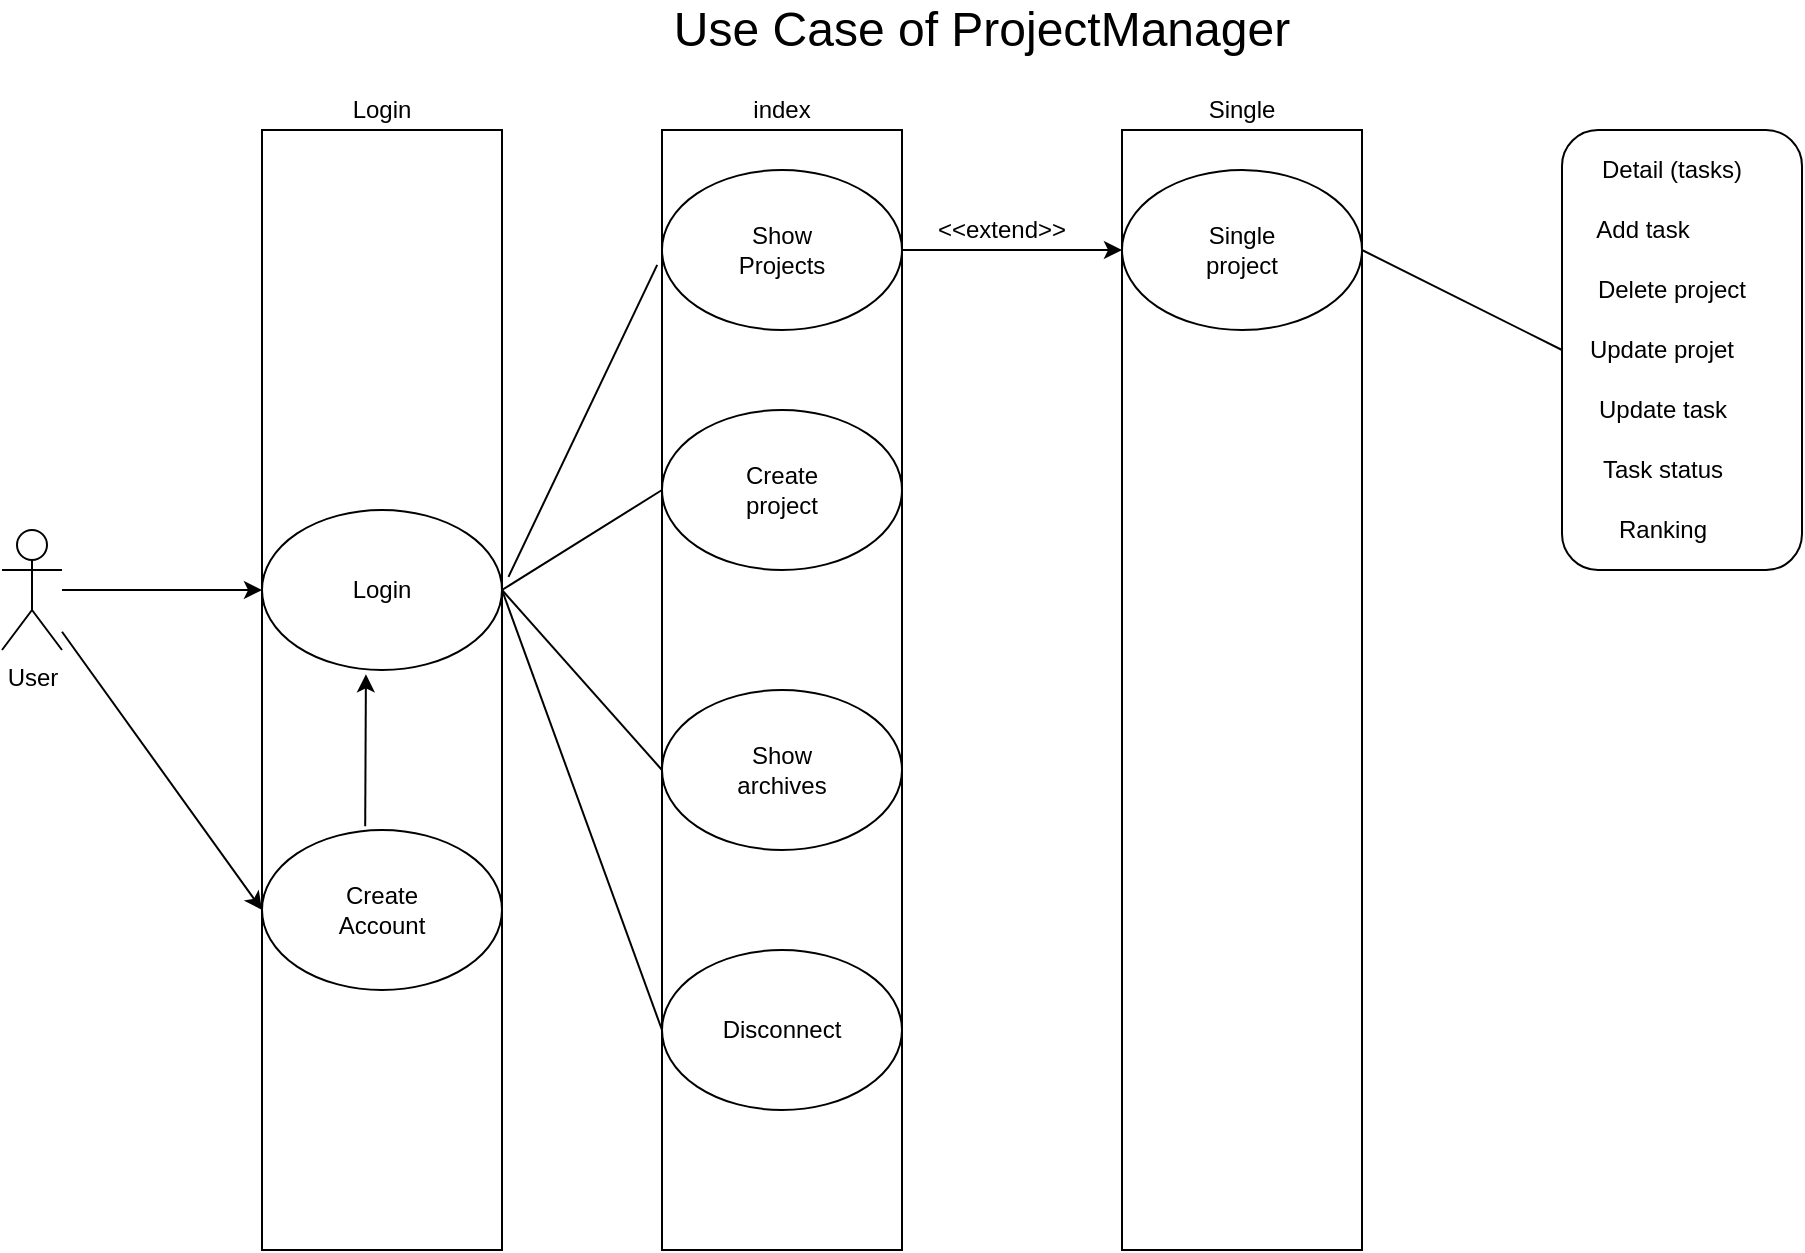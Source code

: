 <mxfile version="13.7.9" type="device"><diagram id="xbNxBEAcGdHt69T_lXgJ" name="Page-1"><mxGraphModel dx="1264" dy="592" grid="1" gridSize="10" guides="1" tooltips="1" connect="1" arrows="1" fold="1" page="1" pageScale="1" pageWidth="1169" pageHeight="827" math="0" shadow="0"><root><mxCell id="0"/><mxCell id="1" parent="0"/><mxCell id="CJVnGm3XpyZsVYkAyBYd-48" value="" style="rounded=0;whiteSpace=wrap;html=1;" vertex="1" parent="1"><mxGeometry x="180" y="80" width="120" height="560" as="geometry"/></mxCell><mxCell id="CJVnGm3XpyZsVYkAyBYd-47" value="" style="rounded=0;whiteSpace=wrap;html=1;" vertex="1" parent="1"><mxGeometry x="380" y="80" width="120" height="560" as="geometry"/></mxCell><mxCell id="CJVnGm3XpyZsVYkAyBYd-46" value="" style="rounded=0;whiteSpace=wrap;html=1;" vertex="1" parent="1"><mxGeometry x="610" y="80" width="120" height="560" as="geometry"/></mxCell><mxCell id="CJVnGm3XpyZsVYkAyBYd-1" value="&lt;font style=&quot;font-size: 24px&quot;&gt;Use Case of ProjectManager&lt;/font&gt;" style="text;html=1;strokeColor=none;fillColor=none;align=center;verticalAlign=middle;whiteSpace=wrap;rounded=0;" vertex="1" parent="1"><mxGeometry x="190" y="20" width="700" height="20" as="geometry"/></mxCell><mxCell id="CJVnGm3XpyZsVYkAyBYd-2" value="User" style="shape=umlActor;verticalLabelPosition=bottom;verticalAlign=top;html=1;outlineConnect=0;" vertex="1" parent="1"><mxGeometry x="50" y="280" width="30" height="60" as="geometry"/></mxCell><mxCell id="CJVnGm3XpyZsVYkAyBYd-10" value="" style="group" vertex="1" connectable="0" parent="1"><mxGeometry x="180" y="270" width="120" height="80" as="geometry"/></mxCell><mxCell id="CJVnGm3XpyZsVYkAyBYd-6" value="" style="ellipse;whiteSpace=wrap;html=1;" vertex="1" parent="CJVnGm3XpyZsVYkAyBYd-10"><mxGeometry width="120" height="80" as="geometry"/></mxCell><mxCell id="CJVnGm3XpyZsVYkAyBYd-8" value="Login" style="text;html=1;strokeColor=none;fillColor=none;align=center;verticalAlign=middle;whiteSpace=wrap;rounded=0;" vertex="1" parent="CJVnGm3XpyZsVYkAyBYd-10"><mxGeometry x="40" y="30" width="40" height="20" as="geometry"/></mxCell><mxCell id="CJVnGm3XpyZsVYkAyBYd-11" value="" style="group" vertex="1" connectable="0" parent="1"><mxGeometry x="180" y="430" width="120" height="80" as="geometry"/></mxCell><mxCell id="CJVnGm3XpyZsVYkAyBYd-7" value="" style="ellipse;whiteSpace=wrap;html=1;" vertex="1" parent="CJVnGm3XpyZsVYkAyBYd-11"><mxGeometry width="120" height="80" as="geometry"/></mxCell><mxCell id="CJVnGm3XpyZsVYkAyBYd-9" value="Create Account" style="text;html=1;strokeColor=none;fillColor=none;align=center;verticalAlign=middle;whiteSpace=wrap;rounded=0;" vertex="1" parent="CJVnGm3XpyZsVYkAyBYd-11"><mxGeometry x="40" y="30" width="40" height="20" as="geometry"/></mxCell><mxCell id="CJVnGm3XpyZsVYkAyBYd-12" value="" style="endArrow=classic;html=1;entryX=0;entryY=0.5;entryDx=0;entryDy=0;" edge="1" parent="1" source="CJVnGm3XpyZsVYkAyBYd-2" target="CJVnGm3XpyZsVYkAyBYd-6"><mxGeometry width="50" height="50" relative="1" as="geometry"><mxPoint x="120" y="330" as="sourcePoint"/><mxPoint x="170" y="280" as="targetPoint"/></mxGeometry></mxCell><mxCell id="CJVnGm3XpyZsVYkAyBYd-13" value="" style="endArrow=classic;html=1;entryX=0;entryY=0.5;entryDx=0;entryDy=0;" edge="1" parent="1" source="CJVnGm3XpyZsVYkAyBYd-2" target="CJVnGm3XpyZsVYkAyBYd-7"><mxGeometry width="50" height="50" relative="1" as="geometry"><mxPoint x="120" y="439" as="sourcePoint"/><mxPoint x="170" y="389" as="targetPoint"/></mxGeometry></mxCell><mxCell id="CJVnGm3XpyZsVYkAyBYd-14" value="" style="endArrow=classic;html=1;exitX=0.43;exitY=-0.023;exitDx=0;exitDy=0;exitPerimeter=0;entryX=0.433;entryY=1.027;entryDx=0;entryDy=0;entryPerimeter=0;" edge="1" parent="1" source="CJVnGm3XpyZsVYkAyBYd-7" target="CJVnGm3XpyZsVYkAyBYd-6"><mxGeometry width="50" height="50" relative="1" as="geometry"><mxPoint x="180" y="450" as="sourcePoint"/><mxPoint x="180" y="320" as="targetPoint"/></mxGeometry></mxCell><mxCell id="CJVnGm3XpyZsVYkAyBYd-17" value="" style="group" vertex="1" connectable="0" parent="1"><mxGeometry x="380" y="100" width="120" height="80" as="geometry"/></mxCell><mxCell id="CJVnGm3XpyZsVYkAyBYd-15" value="" style="ellipse;whiteSpace=wrap;html=1;" vertex="1" parent="CJVnGm3XpyZsVYkAyBYd-17"><mxGeometry width="120" height="80" as="geometry"/></mxCell><mxCell id="CJVnGm3XpyZsVYkAyBYd-16" value="Show Projects" style="text;html=1;strokeColor=none;fillColor=none;align=center;verticalAlign=middle;whiteSpace=wrap;rounded=0;" vertex="1" parent="CJVnGm3XpyZsVYkAyBYd-17"><mxGeometry x="40" y="30" width="40" height="20" as="geometry"/></mxCell><mxCell id="CJVnGm3XpyZsVYkAyBYd-20" value="" style="group" vertex="1" connectable="0" parent="1"><mxGeometry x="380" y="220" width="120" height="80" as="geometry"/></mxCell><mxCell id="CJVnGm3XpyZsVYkAyBYd-18" value="" style="ellipse;whiteSpace=wrap;html=1;" vertex="1" parent="CJVnGm3XpyZsVYkAyBYd-20"><mxGeometry width="120" height="80" as="geometry"/></mxCell><mxCell id="CJVnGm3XpyZsVYkAyBYd-19" value="Create project" style="text;html=1;strokeColor=none;fillColor=none;align=center;verticalAlign=middle;whiteSpace=wrap;rounded=0;" vertex="1" parent="CJVnGm3XpyZsVYkAyBYd-20"><mxGeometry x="40" y="30" width="40" height="20" as="geometry"/></mxCell><mxCell id="CJVnGm3XpyZsVYkAyBYd-23" value="" style="group" vertex="1" connectable="0" parent="1"><mxGeometry x="380" y="360" width="120" height="80" as="geometry"/></mxCell><mxCell id="CJVnGm3XpyZsVYkAyBYd-21" value="" style="ellipse;whiteSpace=wrap;html=1;" vertex="1" parent="CJVnGm3XpyZsVYkAyBYd-23"><mxGeometry width="120" height="80" as="geometry"/></mxCell><mxCell id="CJVnGm3XpyZsVYkAyBYd-22" value="Show archives" style="text;html=1;strokeColor=none;fillColor=none;align=center;verticalAlign=middle;whiteSpace=wrap;rounded=0;" vertex="1" parent="CJVnGm3XpyZsVYkAyBYd-23"><mxGeometry x="40" y="30" width="40" height="20" as="geometry"/></mxCell><mxCell id="CJVnGm3XpyZsVYkAyBYd-26" value="" style="group" vertex="1" connectable="0" parent="1"><mxGeometry x="380" y="490" width="120" height="80" as="geometry"/></mxCell><mxCell id="CJVnGm3XpyZsVYkAyBYd-24" value="" style="ellipse;whiteSpace=wrap;html=1;" vertex="1" parent="CJVnGm3XpyZsVYkAyBYd-26"><mxGeometry width="120" height="80" as="geometry"/></mxCell><mxCell id="CJVnGm3XpyZsVYkAyBYd-25" value="Disconnect" style="text;html=1;strokeColor=none;fillColor=none;align=center;verticalAlign=middle;whiteSpace=wrap;rounded=0;" vertex="1" parent="CJVnGm3XpyZsVYkAyBYd-26"><mxGeometry x="40" y="30" width="40" height="20" as="geometry"/></mxCell><mxCell id="CJVnGm3XpyZsVYkAyBYd-29" value="" style="group" vertex="1" connectable="0" parent="1"><mxGeometry x="610" y="100" width="120" height="80" as="geometry"/></mxCell><mxCell id="CJVnGm3XpyZsVYkAyBYd-27" value="" style="ellipse;whiteSpace=wrap;html=1;" vertex="1" parent="CJVnGm3XpyZsVYkAyBYd-29"><mxGeometry width="120" height="80" as="geometry"/></mxCell><mxCell id="CJVnGm3XpyZsVYkAyBYd-28" value="Single project" style="text;html=1;strokeColor=none;fillColor=none;align=center;verticalAlign=middle;whiteSpace=wrap;rounded=0;" vertex="1" parent="CJVnGm3XpyZsVYkAyBYd-29"><mxGeometry x="40" y="30" width="40" height="20" as="geometry"/></mxCell><mxCell id="CJVnGm3XpyZsVYkAyBYd-30" value="" style="endArrow=classic;html=1;exitX=1;exitY=0.5;exitDx=0;exitDy=0;entryX=0;entryY=0.5;entryDx=0;entryDy=0;" edge="1" parent="1" source="CJVnGm3XpyZsVYkAyBYd-15" target="CJVnGm3XpyZsVYkAyBYd-27"><mxGeometry width="50" height="50" relative="1" as="geometry"><mxPoint x="600" y="340" as="sourcePoint"/><mxPoint x="650" y="290" as="targetPoint"/></mxGeometry></mxCell><mxCell id="CJVnGm3XpyZsVYkAyBYd-31" value="&amp;lt;&amp;lt;extend&amp;gt;&amp;gt;" style="text;html=1;strokeColor=none;fillColor=none;align=center;verticalAlign=middle;whiteSpace=wrap;rounded=0;" vertex="1" parent="1"><mxGeometry x="530" y="120" width="40" height="20" as="geometry"/></mxCell><mxCell id="CJVnGm3XpyZsVYkAyBYd-40" value="" style="group" vertex="1" connectable="0" parent="1"><mxGeometry x="830" y="80" width="120" height="220" as="geometry"/></mxCell><mxCell id="CJVnGm3XpyZsVYkAyBYd-39" value="" style="rounded=1;whiteSpace=wrap;html=1;" vertex="1" parent="CJVnGm3XpyZsVYkAyBYd-40"><mxGeometry width="120" height="220" as="geometry"/></mxCell><mxCell id="CJVnGm3XpyZsVYkAyBYd-32" value="Detail (tasks)" style="text;html=1;strokeColor=none;fillColor=none;align=center;verticalAlign=middle;whiteSpace=wrap;rounded=0;" vertex="1" parent="CJVnGm3XpyZsVYkAyBYd-40"><mxGeometry x="10" y="10" width="90" height="20" as="geometry"/></mxCell><mxCell id="CJVnGm3XpyZsVYkAyBYd-33" value="Add task" style="text;html=1;align=center;verticalAlign=middle;resizable=0;points=[];autosize=1;" vertex="1" parent="CJVnGm3XpyZsVYkAyBYd-40"><mxGeometry x="10" y="40" width="60" height="20" as="geometry"/></mxCell><mxCell id="CJVnGm3XpyZsVYkAyBYd-34" value="Delete project" style="text;html=1;strokeColor=none;fillColor=none;align=center;verticalAlign=middle;whiteSpace=wrap;rounded=0;" vertex="1" parent="CJVnGm3XpyZsVYkAyBYd-40"><mxGeometry x="10" y="70" width="90" height="20" as="geometry"/></mxCell><mxCell id="CJVnGm3XpyZsVYkAyBYd-35" value="Update projet" style="text;html=1;strokeColor=none;fillColor=none;align=center;verticalAlign=middle;whiteSpace=wrap;rounded=0;" vertex="1" parent="CJVnGm3XpyZsVYkAyBYd-40"><mxGeometry x="10" y="100" width="80" height="20" as="geometry"/></mxCell><mxCell id="CJVnGm3XpyZsVYkAyBYd-36" value="Update task" style="text;html=1;align=center;verticalAlign=middle;resizable=0;points=[];autosize=1;" vertex="1" parent="CJVnGm3XpyZsVYkAyBYd-40"><mxGeometry x="10" y="130" width="80" height="20" as="geometry"/></mxCell><mxCell id="CJVnGm3XpyZsVYkAyBYd-37" value="Task status" style="text;html=1;align=center;verticalAlign=middle;resizable=0;points=[];autosize=1;" vertex="1" parent="CJVnGm3XpyZsVYkAyBYd-40"><mxGeometry x="10" y="160" width="80" height="20" as="geometry"/></mxCell><mxCell id="CJVnGm3XpyZsVYkAyBYd-38" value="Ranking" style="text;html=1;align=center;verticalAlign=middle;resizable=0;points=[];autosize=1;" vertex="1" parent="CJVnGm3XpyZsVYkAyBYd-40"><mxGeometry x="20" y="190" width="60" height="20" as="geometry"/></mxCell><mxCell id="CJVnGm3XpyZsVYkAyBYd-41" value="" style="endArrow=none;html=1;exitX=1;exitY=0.5;exitDx=0;exitDy=0;" edge="1" parent="1" source="CJVnGm3XpyZsVYkAyBYd-27"><mxGeometry width="50" height="50" relative="1" as="geometry"><mxPoint x="722" y="127" as="sourcePoint"/><mxPoint x="830" y="190" as="targetPoint"/><Array as="points"/></mxGeometry></mxCell><mxCell id="CJVnGm3XpyZsVYkAyBYd-42" value="" style="endArrow=none;html=1;exitX=1.027;exitY=0.418;exitDx=0;exitDy=0;exitPerimeter=0;entryX=-0.02;entryY=0.593;entryDx=0;entryDy=0;entryPerimeter=0;" edge="1" parent="1" source="CJVnGm3XpyZsVYkAyBYd-6" target="CJVnGm3XpyZsVYkAyBYd-15"><mxGeometry width="50" height="50" relative="1" as="geometry"><mxPoint x="300" y="240" as="sourcePoint"/><mxPoint x="350" y="190" as="targetPoint"/></mxGeometry></mxCell><mxCell id="CJVnGm3XpyZsVYkAyBYd-43" value="" style="endArrow=none;html=1;exitX=1;exitY=0.5;exitDx=0;exitDy=0;entryX=0;entryY=0.5;entryDx=0;entryDy=0;" edge="1" parent="1" source="CJVnGm3XpyZsVYkAyBYd-6" target="CJVnGm3XpyZsVYkAyBYd-18"><mxGeometry width="50" height="50" relative="1" as="geometry"><mxPoint x="600" y="310" as="sourcePoint"/><mxPoint x="650" y="260" as="targetPoint"/></mxGeometry></mxCell><mxCell id="CJVnGm3XpyZsVYkAyBYd-44" value="" style="endArrow=none;html=1;exitX=1;exitY=0.5;exitDx=0;exitDy=0;entryX=0;entryY=0.5;entryDx=0;entryDy=0;" edge="1" parent="1" source="CJVnGm3XpyZsVYkAyBYd-6" target="CJVnGm3XpyZsVYkAyBYd-21"><mxGeometry width="50" height="50" relative="1" as="geometry"><mxPoint x="600" y="310" as="sourcePoint"/><mxPoint x="650" y="260" as="targetPoint"/></mxGeometry></mxCell><mxCell id="CJVnGm3XpyZsVYkAyBYd-45" value="" style="endArrow=none;html=1;exitX=1;exitY=0.5;exitDx=0;exitDy=0;entryX=0;entryY=0.5;entryDx=0;entryDy=0;" edge="1" parent="1" source="CJVnGm3XpyZsVYkAyBYd-6" target="CJVnGm3XpyZsVYkAyBYd-24"><mxGeometry width="50" height="50" relative="1" as="geometry"><mxPoint x="600" y="310" as="sourcePoint"/><mxPoint x="650" y="260" as="targetPoint"/></mxGeometry></mxCell><mxCell id="CJVnGm3XpyZsVYkAyBYd-49" value="Login" style="text;html=1;strokeColor=none;fillColor=none;align=center;verticalAlign=middle;whiteSpace=wrap;rounded=0;" vertex="1" parent="1"><mxGeometry x="210" y="60" width="60" height="20" as="geometry"/></mxCell><mxCell id="CJVnGm3XpyZsVYkAyBYd-50" value="index" style="text;html=1;strokeColor=none;fillColor=none;align=center;verticalAlign=middle;whiteSpace=wrap;rounded=0;" vertex="1" parent="1"><mxGeometry x="420" y="60" width="40" height="20" as="geometry"/></mxCell><mxCell id="CJVnGm3XpyZsVYkAyBYd-51" style="edgeStyle=orthogonalEdgeStyle;rounded=0;orthogonalLoop=1;jettySize=auto;html=1;exitX=0.5;exitY=1;exitDx=0;exitDy=0;" edge="1" parent="1" source="CJVnGm3XpyZsVYkAyBYd-50" target="CJVnGm3XpyZsVYkAyBYd-50"><mxGeometry relative="1" as="geometry"/></mxCell><mxCell id="CJVnGm3XpyZsVYkAyBYd-52" value="Single" style="text;html=1;strokeColor=none;fillColor=none;align=center;verticalAlign=middle;whiteSpace=wrap;rounded=0;" vertex="1" parent="1"><mxGeometry x="650" y="60" width="40" height="20" as="geometry"/></mxCell></root></mxGraphModel></diagram></mxfile>